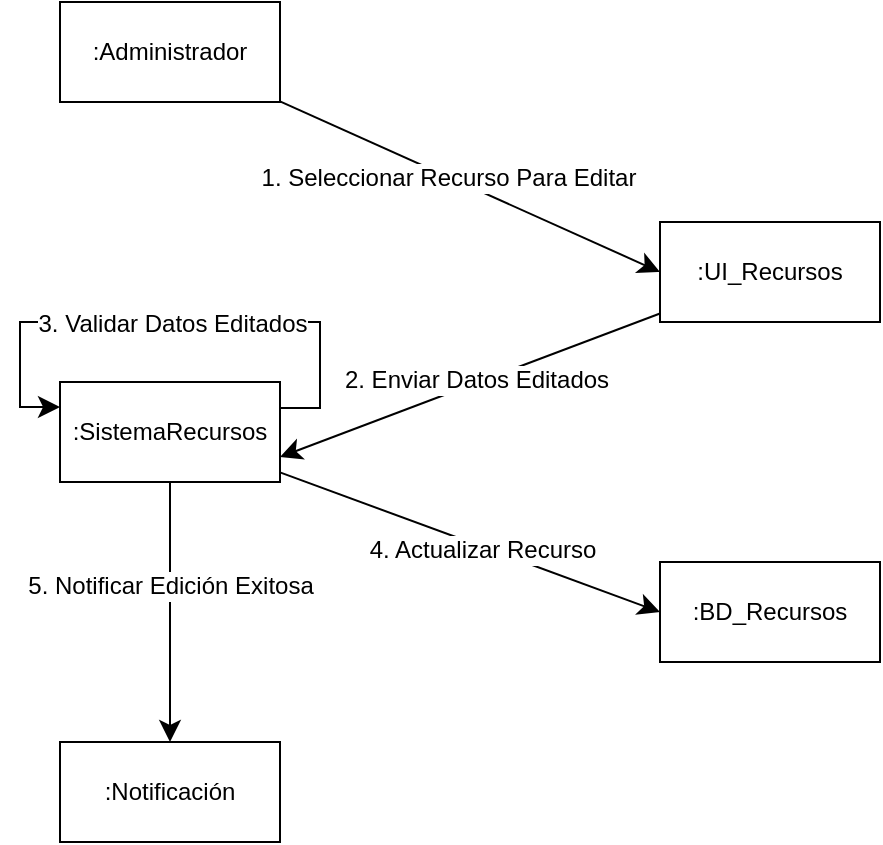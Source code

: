 <mxfile version="28.0.4">
  <diagram name="Página-1" id="uzc9Gm9WNRjhWCsAJ05J">
    <mxGraphModel dx="443" dy="547" grid="1" gridSize="10" guides="1" tooltips="1" connect="1" arrows="1" fold="1" page="1" pageScale="1" pageWidth="827" pageHeight="1169" math="0" shadow="0">
      <root>
        <mxCell id="0" />
        <mxCell id="1" parent="0" />
        <mxCell id="Nfs_TNsquQCAxigeSdQU-1" style="edgeStyle=none;curved=1;rounded=0;orthogonalLoop=1;jettySize=auto;html=1;entryX=0;entryY=0.5;entryDx=0;entryDy=0;fontSize=12;startSize=8;endSize=8;" edge="1" parent="1" source="Nfs_TNsquQCAxigeSdQU-3" target="Nfs_TNsquQCAxigeSdQU-6">
          <mxGeometry relative="1" as="geometry" />
        </mxCell>
        <mxCell id="Nfs_TNsquQCAxigeSdQU-2" value="1. Seleccionar Recurso Para Editar" style="edgeLabel;html=1;align=center;verticalAlign=middle;resizable=0;points=[];fontSize=12;" vertex="1" connectable="0" parent="Nfs_TNsquQCAxigeSdQU-1">
          <mxGeometry x="-0.118" relative="1" as="geometry">
            <mxPoint as="offset" />
          </mxGeometry>
        </mxCell>
        <mxCell id="Nfs_TNsquQCAxigeSdQU-3" value=":Administrador" style="html=1;whiteSpace=wrap;" vertex="1" parent="1">
          <mxGeometry x="50" y="40" width="110" height="50" as="geometry" />
        </mxCell>
        <mxCell id="Nfs_TNsquQCAxigeSdQU-4" style="edgeStyle=none;curved=1;rounded=0;orthogonalLoop=1;jettySize=auto;html=1;entryX=1;entryY=0.75;entryDx=0;entryDy=0;fontSize=12;startSize=8;endSize=8;" edge="1" parent="1" source="Nfs_TNsquQCAxigeSdQU-6" target="Nfs_TNsquQCAxigeSdQU-13">
          <mxGeometry relative="1" as="geometry" />
        </mxCell>
        <mxCell id="Nfs_TNsquQCAxigeSdQU-5" value="2. Enviar Datos Editados" style="edgeLabel;html=1;align=center;verticalAlign=middle;resizable=0;points=[];fontSize=12;" vertex="1" connectable="0" parent="Nfs_TNsquQCAxigeSdQU-4">
          <mxGeometry x="-0.045" y="-1" relative="1" as="geometry">
            <mxPoint x="-1" as="offset" />
          </mxGeometry>
        </mxCell>
        <mxCell id="Nfs_TNsquQCAxigeSdQU-6" value=":UI_Recursos" style="html=1;whiteSpace=wrap;" vertex="1" parent="1">
          <mxGeometry x="350" y="150" width="110" height="50" as="geometry" />
        </mxCell>
        <mxCell id="Nfs_TNsquQCAxigeSdQU-9" style="edgeStyle=none;curved=1;rounded=0;orthogonalLoop=1;jettySize=auto;html=1;entryX=0;entryY=0.5;entryDx=0;entryDy=0;fontSize=12;startSize=8;endSize=8;" edge="1" parent="1" source="Nfs_TNsquQCAxigeSdQU-13" target="Nfs_TNsquQCAxigeSdQU-15">
          <mxGeometry relative="1" as="geometry" />
        </mxCell>
        <mxCell id="Nfs_TNsquQCAxigeSdQU-10" value="4. Actualizar Recurso" style="edgeLabel;html=1;align=center;verticalAlign=middle;resizable=0;points=[];fontSize=12;" vertex="1" connectable="0" parent="Nfs_TNsquQCAxigeSdQU-9">
          <mxGeometry x="0.066" y="-2" relative="1" as="geometry">
            <mxPoint y="-1" as="offset" />
          </mxGeometry>
        </mxCell>
        <mxCell id="Nfs_TNsquQCAxigeSdQU-11" style="edgeStyle=none;curved=1;rounded=0;orthogonalLoop=1;jettySize=auto;html=1;entryX=0.5;entryY=0;entryDx=0;entryDy=0;fontSize=12;startSize=8;endSize=8;" edge="1" parent="1" source="Nfs_TNsquQCAxigeSdQU-13" target="Nfs_TNsquQCAxigeSdQU-16">
          <mxGeometry relative="1" as="geometry" />
        </mxCell>
        <mxCell id="Nfs_TNsquQCAxigeSdQU-12" value="5. Notificar Edición Exitosa" style="edgeLabel;html=1;align=center;verticalAlign=middle;resizable=0;points=[];fontSize=12;" vertex="1" connectable="0" parent="Nfs_TNsquQCAxigeSdQU-11">
          <mxGeometry x="0.379" relative="1" as="geometry">
            <mxPoint y="-38" as="offset" />
          </mxGeometry>
        </mxCell>
        <mxCell id="Nfs_TNsquQCAxigeSdQU-13" value=":SistemaRecursos" style="html=1;whiteSpace=wrap;" vertex="1" parent="1">
          <mxGeometry x="50" y="230" width="110" height="50" as="geometry" />
        </mxCell>
        <mxCell id="Nfs_TNsquQCAxigeSdQU-15" value=":BD_Recursos" style="html=1;whiteSpace=wrap;" vertex="1" parent="1">
          <mxGeometry x="350" y="320" width="110" height="50" as="geometry" />
        </mxCell>
        <mxCell id="Nfs_TNsquQCAxigeSdQU-16" value=":Notificación" style="html=1;whiteSpace=wrap;" vertex="1" parent="1">
          <mxGeometry x="50" y="410" width="110" height="50" as="geometry" />
        </mxCell>
        <mxCell id="Nfs_TNsquQCAxigeSdQU-17" style="edgeStyle=none;curved=1;rounded=0;orthogonalLoop=1;jettySize=auto;html=1;exitX=0.5;exitY=0;exitDx=0;exitDy=0;fontSize=12;startSize=8;endSize=8;" edge="1" parent="1" source="Nfs_TNsquQCAxigeSdQU-15" target="Nfs_TNsquQCAxigeSdQU-15">
          <mxGeometry relative="1" as="geometry" />
        </mxCell>
        <mxCell id="Nfs_TNsquQCAxigeSdQU-19" style="edgeStyle=orthogonalEdgeStyle;rounded=0;orthogonalLoop=1;jettySize=auto;html=1;entryX=0;entryY=0.25;entryDx=0;entryDy=0;fontSize=12;startSize=8;endSize=8;" edge="1" parent="1" target="Nfs_TNsquQCAxigeSdQU-13">
          <mxGeometry relative="1" as="geometry">
            <mxPoint x="160" y="243" as="sourcePoint" />
            <Array as="points">
              <mxPoint x="180" y="243" />
              <mxPoint x="180" y="200" />
              <mxPoint x="30" y="200" />
              <mxPoint x="30" y="243" />
            </Array>
          </mxGeometry>
        </mxCell>
        <mxCell id="Nfs_TNsquQCAxigeSdQU-21" value="3. Validar Datos Editados" style="edgeLabel;html=1;align=center;verticalAlign=middle;resizable=0;points=[];fontSize=12;" vertex="1" connectable="0" parent="Nfs_TNsquQCAxigeSdQU-19">
          <mxGeometry x="-0.002" y="1" relative="1" as="geometry">
            <mxPoint as="offset" />
          </mxGeometry>
        </mxCell>
      </root>
    </mxGraphModel>
  </diagram>
</mxfile>
